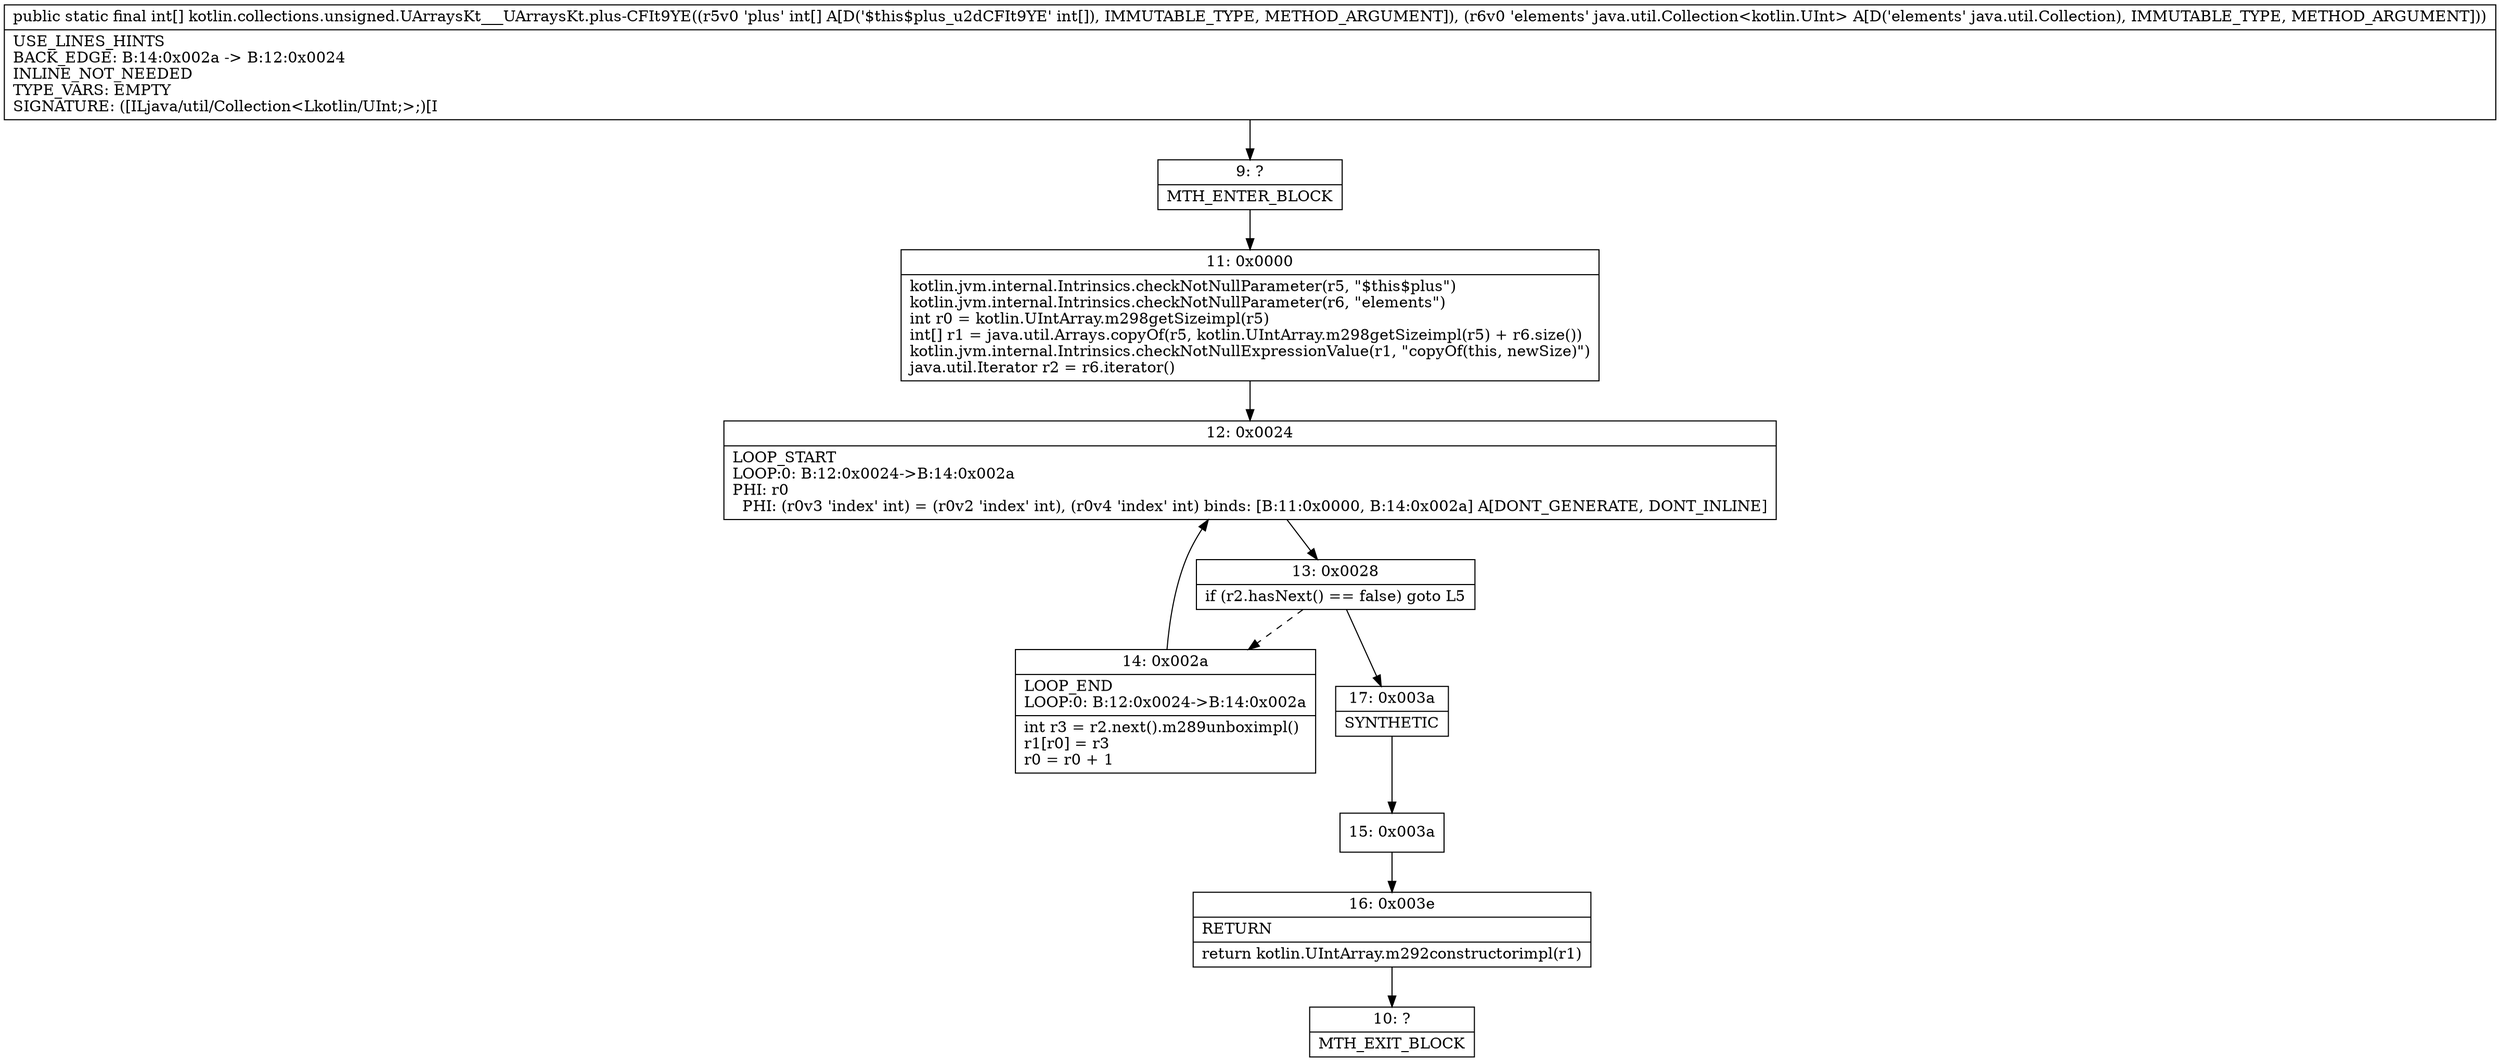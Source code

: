digraph "CFG forkotlin.collections.unsigned.UArraysKt___UArraysKt.plus\-CFIt9YE([ILjava\/util\/Collection;)[I" {
Node_9 [shape=record,label="{9\:\ ?|MTH_ENTER_BLOCK\l}"];
Node_11 [shape=record,label="{11\:\ 0x0000|kotlin.jvm.internal.Intrinsics.checkNotNullParameter(r5, \"$this$plus\")\lkotlin.jvm.internal.Intrinsics.checkNotNullParameter(r6, \"elements\")\lint r0 = kotlin.UIntArray.m298getSizeimpl(r5)\lint[] r1 = java.util.Arrays.copyOf(r5, kotlin.UIntArray.m298getSizeimpl(r5) + r6.size())\lkotlin.jvm.internal.Intrinsics.checkNotNullExpressionValue(r1, \"copyOf(this, newSize)\")\ljava.util.Iterator r2 = r6.iterator()\l}"];
Node_12 [shape=record,label="{12\:\ 0x0024|LOOP_START\lLOOP:0: B:12:0x0024\-\>B:14:0x002a\lPHI: r0 \l  PHI: (r0v3 'index' int) = (r0v2 'index' int), (r0v4 'index' int) binds: [B:11:0x0000, B:14:0x002a] A[DONT_GENERATE, DONT_INLINE]\l}"];
Node_13 [shape=record,label="{13\:\ 0x0028|if (r2.hasNext() == false) goto L5\l}"];
Node_14 [shape=record,label="{14\:\ 0x002a|LOOP_END\lLOOP:0: B:12:0x0024\-\>B:14:0x002a\l|int r3 = r2.next().m289unboximpl()\lr1[r0] = r3\lr0 = r0 + 1\l}"];
Node_17 [shape=record,label="{17\:\ 0x003a|SYNTHETIC\l}"];
Node_15 [shape=record,label="{15\:\ 0x003a}"];
Node_16 [shape=record,label="{16\:\ 0x003e|RETURN\l|return kotlin.UIntArray.m292constructorimpl(r1)\l}"];
Node_10 [shape=record,label="{10\:\ ?|MTH_EXIT_BLOCK\l}"];
MethodNode[shape=record,label="{public static final int[] kotlin.collections.unsigned.UArraysKt___UArraysKt.plus\-CFIt9YE((r5v0 'plus' int[] A[D('$this$plus_u2dCFIt9YE' int[]), IMMUTABLE_TYPE, METHOD_ARGUMENT]), (r6v0 'elements' java.util.Collection\<kotlin.UInt\> A[D('elements' java.util.Collection), IMMUTABLE_TYPE, METHOD_ARGUMENT]))  | USE_LINES_HINTS\lBACK_EDGE: B:14:0x002a \-\> B:12:0x0024\lINLINE_NOT_NEEDED\lTYPE_VARS: EMPTY\lSIGNATURE: ([ILjava\/util\/Collection\<Lkotlin\/UInt;\>;)[I\l}"];
MethodNode -> Node_9;Node_9 -> Node_11;
Node_11 -> Node_12;
Node_12 -> Node_13;
Node_13 -> Node_14[style=dashed];
Node_13 -> Node_17;
Node_14 -> Node_12;
Node_17 -> Node_15;
Node_15 -> Node_16;
Node_16 -> Node_10;
}

